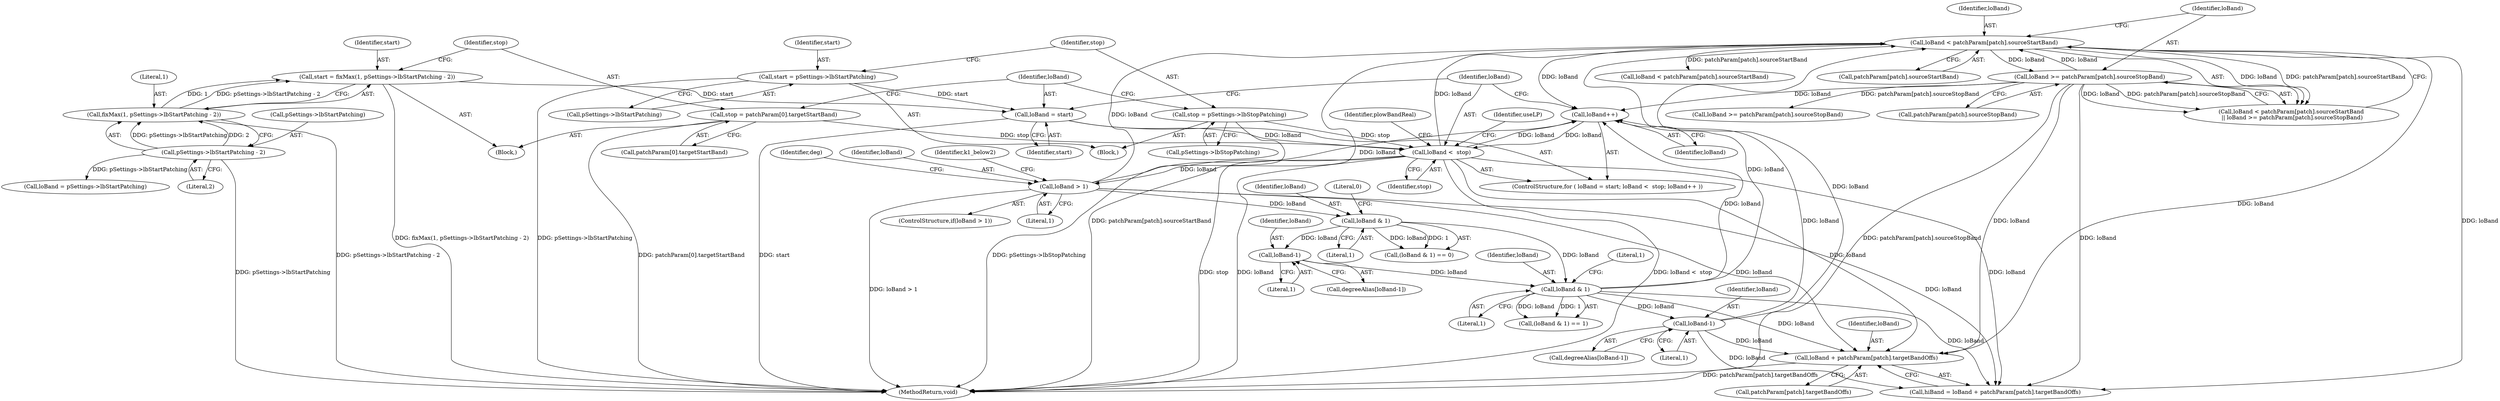 digraph "0_Android_8e3be529372892e20ccf196809bc73276c822189@array" {
"1001613" [label="(Call,loBand + patchParam[patch].targetBandOffs)"];
"1001622" [label="(Call,loBand < patchParam[patch].sourceStartBand)"];
"1001475" [label="(Call,loBand > 1)"];
"1000421" [label="(Call,loBand <  stop)"];
"1000424" [label="(Call,loBand++)"];
"1001578" [label="(Call,loBand-1)"];
"1001547" [label="(Call,loBand & 1)"];
"1001528" [label="(Call,loBand-1)"];
"1001497" [label="(Call,loBand & 1)"];
"1001629" [label="(Call,loBand >= patchParam[patch].sourceStopBand)"];
"1000418" [label="(Call,loBand = start)"];
"1000401" [label="(Call,start = fixMax(1, pSettings->lbStartPatching - 2))"];
"1000403" [label="(Call,fixMax(1, pSettings->lbStartPatching - 2))"];
"1000405" [label="(Call,pSettings->lbStartPatching - 2)"];
"1000389" [label="(Call,start = pSettings->lbStartPatching)"];
"1000410" [label="(Call,stop = patchParam[0].targetStartBand)"];
"1000394" [label="(Call,stop = pSettings->lbStopPatching)"];
"1001528" [label="(Call,loBand-1)"];
"1001970" [label="(Call,loBand >= patchParam[patch].sourceStopBand)"];
"1000390" [label="(Identifier,start)"];
"1000423" [label="(Identifier,stop)"];
"1000411" [label="(Identifier,stop)"];
"1000410" [label="(Call,stop = patchParam[0].targetStartBand)"];
"1000412" [label="(Call,patchParam[0].targetStartBand)"];
"1001500" [label="(Literal,0)"];
"1000421" [label="(Call,loBand <  stop)"];
"1001576" [label="(Call,degreeAlias[loBand-1])"];
"1001499" [label="(Literal,1)"];
"1001924" [label="(Identifier,useLP)"];
"1000400" [label="(Block,)"];
"1001962" [label="(Call,loBand < patchParam[patch].sourceStartBand)"];
"1000388" [label="(Block,)"];
"1001629" [label="(Call,loBand >= patchParam[patch].sourceStopBand)"];
"1000404" [label="(Literal,1)"];
"1000422" [label="(Identifier,loBand)"];
"1000425" [label="(Identifier,loBand)"];
"1001927" [label="(Call,loBand = pSettings->lbStartPatching)"];
"1000389" [label="(Call,start = pSettings->lbStartPatching)"];
"1001475" [label="(Call,loBand > 1)"];
"1000402" [label="(Identifier,start)"];
"1000419" [label="(Identifier,loBand)"];
"1001630" [label="(Identifier,loBand)"];
"1000401" [label="(Call,start = fixMax(1, pSettings->lbStartPatching - 2))"];
"1001611" [label="(Call,hiBand = loBand + patchParam[patch].targetBandOffs)"];
"1001529" [label="(Identifier,loBand)"];
"1000403" [label="(Call,fixMax(1, pSettings->lbStartPatching - 2))"];
"1001497" [label="(Call,loBand & 1)"];
"1001621" [label="(Call,loBand < patchParam[patch].sourceStartBand\n || loBand >= patchParam[patch].sourceStopBand)"];
"1000420" [label="(Identifier,start)"];
"1001526" [label="(Call,degreeAlias[loBand-1])"];
"1001579" [label="(Identifier,loBand)"];
"1000418" [label="(Call,loBand = start)"];
"1001595" [label="(Identifier,k1_below2)"];
"1001496" [label="(Call,(loBand & 1) == 0)"];
"1001550" [label="(Literal,1)"];
"1001530" [label="(Literal,1)"];
"1001481" [label="(Identifier,deg)"];
"1001549" [label="(Literal,1)"];
"1000409" [label="(Literal,2)"];
"1001614" [label="(Identifier,loBand)"];
"1001624" [label="(Call,patchParam[patch].sourceStartBand)"];
"1002027" [label="(MethodReturn,void)"];
"1001474" [label="(ControlStructure,if(loBand > 1))"];
"1001548" [label="(Identifier,loBand)"];
"1000405" [label="(Call,pSettings->lbStartPatching - 2)"];
"1001615" [label="(Call,patchParam[patch].targetBandOffs)"];
"1000395" [label="(Identifier,stop)"];
"1000396" [label="(Call,pSettings->lbStopPatching)"];
"1001477" [label="(Literal,1)"];
"1001476" [label="(Identifier,loBand)"];
"1001546" [label="(Call,(loBand & 1) == 1)"];
"1001622" [label="(Call,loBand < patchParam[patch].sourceStartBand)"];
"1000406" [label="(Call,pSettings->lbStartPatching)"];
"1000417" [label="(ControlStructure,for ( loBand = start; loBand <  stop; loBand++ ))"];
"1000394" [label="(Call,stop = pSettings->lbStopPatching)"];
"1001547" [label="(Call,loBand & 1)"];
"1000391" [label="(Call,pSettings->lbStartPatching)"];
"1001631" [label="(Call,patchParam[patch].sourceStopBand)"];
"1001578" [label="(Call,loBand-1)"];
"1000424" [label="(Call,loBand++)"];
"1001580" [label="(Literal,1)"];
"1001623" [label="(Identifier,loBand)"];
"1001613" [label="(Call,loBand + patchParam[patch].targetBandOffs)"];
"1000430" [label="(Identifier,plowBandReal)"];
"1001498" [label="(Identifier,loBand)"];
"1001613" -> "1001611"  [label="AST: "];
"1001613" -> "1001615"  [label="CFG: "];
"1001614" -> "1001613"  [label="AST: "];
"1001615" -> "1001613"  [label="AST: "];
"1001611" -> "1001613"  [label="CFG: "];
"1001613" -> "1002027"  [label="DDG: patchParam[patch].targetBandOffs"];
"1001622" -> "1001613"  [label="DDG: loBand"];
"1001475" -> "1001613"  [label="DDG: loBand"];
"1001578" -> "1001613"  [label="DDG: loBand"];
"1000421" -> "1001613"  [label="DDG: loBand"];
"1001547" -> "1001613"  [label="DDG: loBand"];
"1001629" -> "1001613"  [label="DDG: loBand"];
"1001622" -> "1001621"  [label="AST: "];
"1001622" -> "1001624"  [label="CFG: "];
"1001623" -> "1001622"  [label="AST: "];
"1001624" -> "1001622"  [label="AST: "];
"1001630" -> "1001622"  [label="CFG: "];
"1001621" -> "1001622"  [label="CFG: "];
"1001622" -> "1002027"  [label="DDG: patchParam[patch].sourceStartBand"];
"1001622" -> "1000424"  [label="DDG: loBand"];
"1001622" -> "1001611"  [label="DDG: loBand"];
"1001622" -> "1001621"  [label="DDG: loBand"];
"1001622" -> "1001621"  [label="DDG: patchParam[patch].sourceStartBand"];
"1001475" -> "1001622"  [label="DDG: loBand"];
"1001578" -> "1001622"  [label="DDG: loBand"];
"1000421" -> "1001622"  [label="DDG: loBand"];
"1001547" -> "1001622"  [label="DDG: loBand"];
"1001629" -> "1001622"  [label="DDG: loBand"];
"1001622" -> "1001629"  [label="DDG: loBand"];
"1001622" -> "1001962"  [label="DDG: patchParam[patch].sourceStartBand"];
"1001475" -> "1001474"  [label="AST: "];
"1001475" -> "1001477"  [label="CFG: "];
"1001476" -> "1001475"  [label="AST: "];
"1001477" -> "1001475"  [label="AST: "];
"1001481" -> "1001475"  [label="CFG: "];
"1001595" -> "1001475"  [label="CFG: "];
"1001475" -> "1002027"  [label="DDG: loBand > 1"];
"1001475" -> "1000424"  [label="DDG: loBand"];
"1000421" -> "1001475"  [label="DDG: loBand"];
"1001475" -> "1001497"  [label="DDG: loBand"];
"1001475" -> "1001611"  [label="DDG: loBand"];
"1000421" -> "1000417"  [label="AST: "];
"1000421" -> "1000423"  [label="CFG: "];
"1000422" -> "1000421"  [label="AST: "];
"1000423" -> "1000421"  [label="AST: "];
"1000430" -> "1000421"  [label="CFG: "];
"1001924" -> "1000421"  [label="CFG: "];
"1000421" -> "1002027"  [label="DDG: stop"];
"1000421" -> "1002027"  [label="DDG: loBand"];
"1000421" -> "1002027"  [label="DDG: loBand <  stop"];
"1000424" -> "1000421"  [label="DDG: loBand"];
"1000418" -> "1000421"  [label="DDG: loBand"];
"1000410" -> "1000421"  [label="DDG: stop"];
"1000394" -> "1000421"  [label="DDG: stop"];
"1000421" -> "1000424"  [label="DDG: loBand"];
"1000421" -> "1001611"  [label="DDG: loBand"];
"1000424" -> "1000417"  [label="AST: "];
"1000424" -> "1000425"  [label="CFG: "];
"1000425" -> "1000424"  [label="AST: "];
"1000422" -> "1000424"  [label="CFG: "];
"1001578" -> "1000424"  [label="DDG: loBand"];
"1001547" -> "1000424"  [label="DDG: loBand"];
"1001629" -> "1000424"  [label="DDG: loBand"];
"1001578" -> "1001576"  [label="AST: "];
"1001578" -> "1001580"  [label="CFG: "];
"1001579" -> "1001578"  [label="AST: "];
"1001580" -> "1001578"  [label="AST: "];
"1001576" -> "1001578"  [label="CFG: "];
"1001547" -> "1001578"  [label="DDG: loBand"];
"1001578" -> "1001611"  [label="DDG: loBand"];
"1001547" -> "1001546"  [label="AST: "];
"1001547" -> "1001549"  [label="CFG: "];
"1001548" -> "1001547"  [label="AST: "];
"1001549" -> "1001547"  [label="AST: "];
"1001550" -> "1001547"  [label="CFG: "];
"1001547" -> "1001546"  [label="DDG: loBand"];
"1001547" -> "1001546"  [label="DDG: 1"];
"1001528" -> "1001547"  [label="DDG: loBand"];
"1001497" -> "1001547"  [label="DDG: loBand"];
"1001547" -> "1001611"  [label="DDG: loBand"];
"1001528" -> "1001526"  [label="AST: "];
"1001528" -> "1001530"  [label="CFG: "];
"1001529" -> "1001528"  [label="AST: "];
"1001530" -> "1001528"  [label="AST: "];
"1001526" -> "1001528"  [label="CFG: "];
"1001497" -> "1001528"  [label="DDG: loBand"];
"1001497" -> "1001496"  [label="AST: "];
"1001497" -> "1001499"  [label="CFG: "];
"1001498" -> "1001497"  [label="AST: "];
"1001499" -> "1001497"  [label="AST: "];
"1001500" -> "1001497"  [label="CFG: "];
"1001497" -> "1001496"  [label="DDG: loBand"];
"1001497" -> "1001496"  [label="DDG: 1"];
"1001629" -> "1001621"  [label="AST: "];
"1001629" -> "1001631"  [label="CFG: "];
"1001630" -> "1001629"  [label="AST: "];
"1001631" -> "1001629"  [label="AST: "];
"1001621" -> "1001629"  [label="CFG: "];
"1001629" -> "1002027"  [label="DDG: patchParam[patch].sourceStopBand"];
"1001629" -> "1001611"  [label="DDG: loBand"];
"1001629" -> "1001621"  [label="DDG: loBand"];
"1001629" -> "1001621"  [label="DDG: patchParam[patch].sourceStopBand"];
"1001629" -> "1001970"  [label="DDG: patchParam[patch].sourceStopBand"];
"1000418" -> "1000417"  [label="AST: "];
"1000418" -> "1000420"  [label="CFG: "];
"1000419" -> "1000418"  [label="AST: "];
"1000420" -> "1000418"  [label="AST: "];
"1000422" -> "1000418"  [label="CFG: "];
"1000418" -> "1002027"  [label="DDG: start"];
"1000401" -> "1000418"  [label="DDG: start"];
"1000389" -> "1000418"  [label="DDG: start"];
"1000401" -> "1000400"  [label="AST: "];
"1000401" -> "1000403"  [label="CFG: "];
"1000402" -> "1000401"  [label="AST: "];
"1000403" -> "1000401"  [label="AST: "];
"1000411" -> "1000401"  [label="CFG: "];
"1000401" -> "1002027"  [label="DDG: fixMax(1, pSettings->lbStartPatching - 2)"];
"1000403" -> "1000401"  [label="DDG: 1"];
"1000403" -> "1000401"  [label="DDG: pSettings->lbStartPatching - 2"];
"1000403" -> "1000405"  [label="CFG: "];
"1000404" -> "1000403"  [label="AST: "];
"1000405" -> "1000403"  [label="AST: "];
"1000403" -> "1002027"  [label="DDG: pSettings->lbStartPatching - 2"];
"1000405" -> "1000403"  [label="DDG: pSettings->lbStartPatching"];
"1000405" -> "1000403"  [label="DDG: 2"];
"1000405" -> "1000409"  [label="CFG: "];
"1000406" -> "1000405"  [label="AST: "];
"1000409" -> "1000405"  [label="AST: "];
"1000405" -> "1002027"  [label="DDG: pSettings->lbStartPatching"];
"1000405" -> "1001927"  [label="DDG: pSettings->lbStartPatching"];
"1000389" -> "1000388"  [label="AST: "];
"1000389" -> "1000391"  [label="CFG: "];
"1000390" -> "1000389"  [label="AST: "];
"1000391" -> "1000389"  [label="AST: "];
"1000395" -> "1000389"  [label="CFG: "];
"1000389" -> "1002027"  [label="DDG: pSettings->lbStartPatching"];
"1000410" -> "1000400"  [label="AST: "];
"1000410" -> "1000412"  [label="CFG: "];
"1000411" -> "1000410"  [label="AST: "];
"1000412" -> "1000410"  [label="AST: "];
"1000419" -> "1000410"  [label="CFG: "];
"1000410" -> "1002027"  [label="DDG: patchParam[0].targetStartBand"];
"1000394" -> "1000388"  [label="AST: "];
"1000394" -> "1000396"  [label="CFG: "];
"1000395" -> "1000394"  [label="AST: "];
"1000396" -> "1000394"  [label="AST: "];
"1000419" -> "1000394"  [label="CFG: "];
"1000394" -> "1002027"  [label="DDG: pSettings->lbStopPatching"];
}
